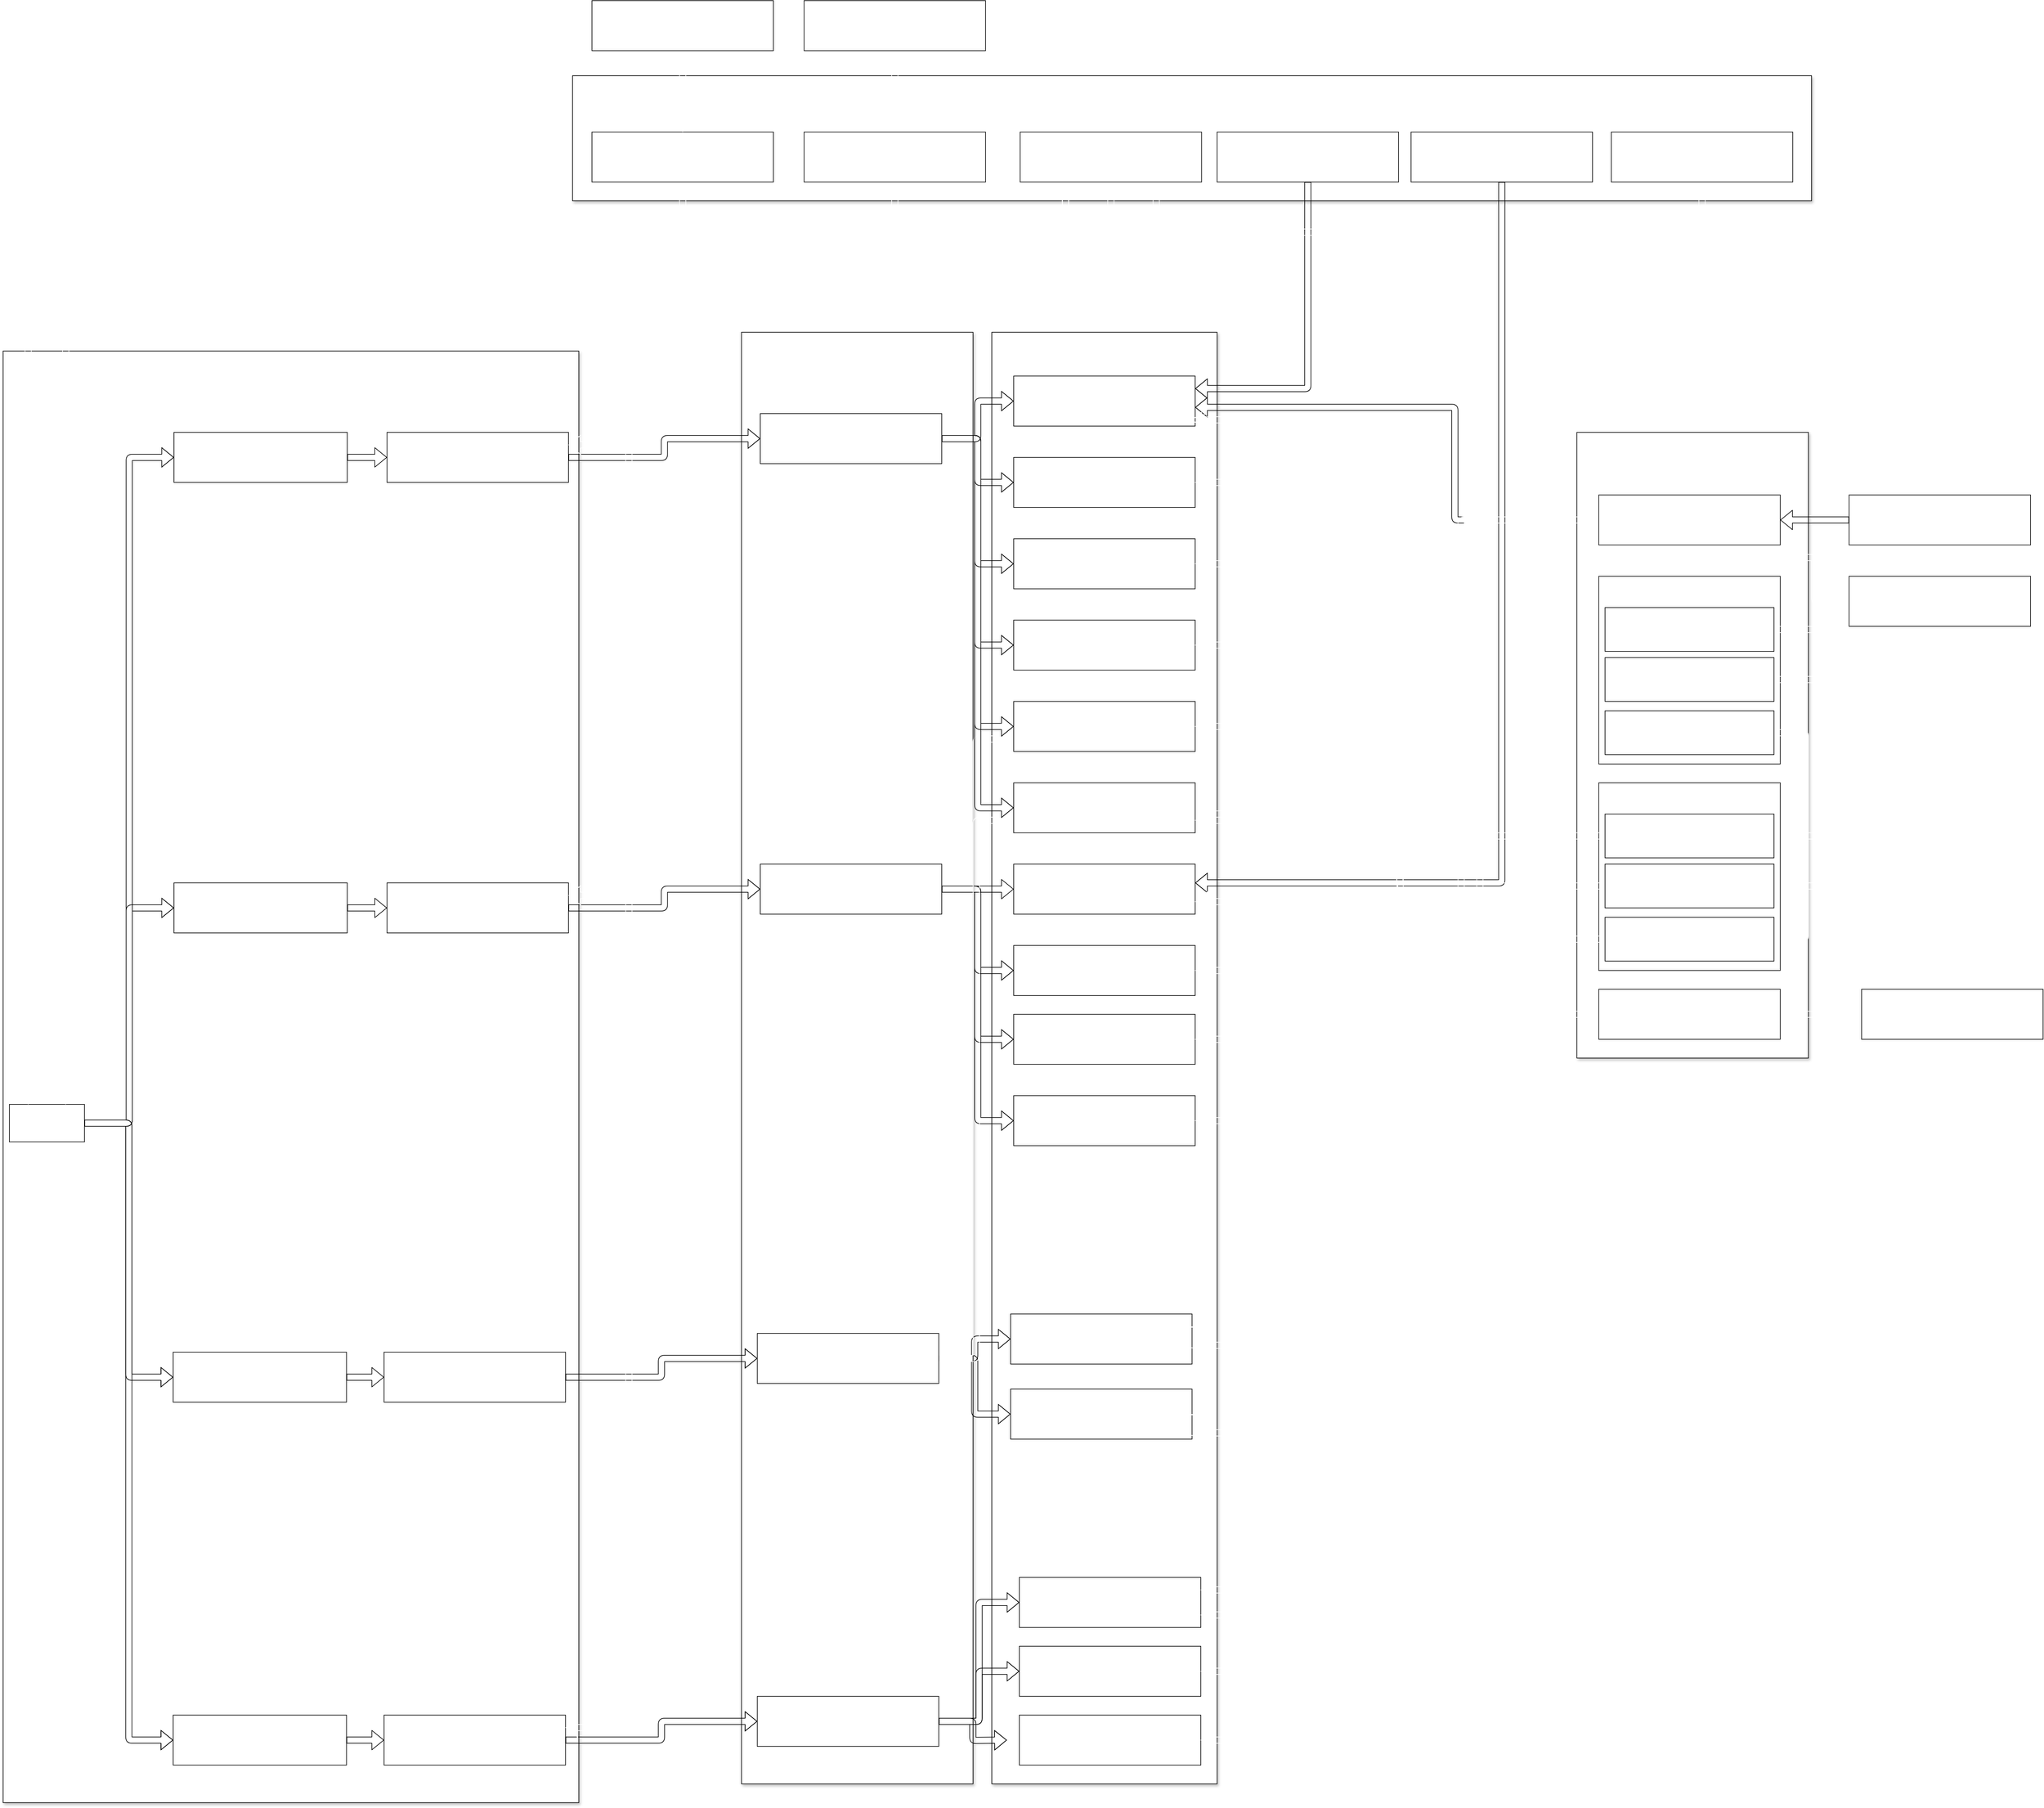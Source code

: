 <mxfile>
    <diagram id="luQVQrRoaMDzRcy9iX8l" name="Diagram">
        <mxGraphModel dx="2949" dy="3704" grid="1" gridSize="10" guides="1" tooltips="1" connect="1" arrows="1" fold="1" page="1" pageScale="1" pageWidth="827" pageHeight="1169" background="none" math="0" shadow="0">
            <root>
                <mxCell id="0"/>
                <mxCell id="1" parent="0"/>
                <mxCell id="105" value="&lt;font style=&quot;font-size: 40px&quot;&gt;&lt;b&gt;Infra&lt;/b&gt;&lt;/font&gt;" style="rounded=0;whiteSpace=wrap;html=1;fontSize=20;fontColor=#FFFFFF;strokeColor=default;shadow=1;verticalAlign=top;align=center;" vertex="1" parent="1">
                    <mxGeometry x="2525" y="-1030" width="370" height="1000" as="geometry"/>
                </mxCell>
                <mxCell id="94" value="&lt;font style=&quot;font-size: 40px&quot;&gt;&lt;b&gt;Utils&lt;/b&gt;&lt;/font&gt;" style="rounded=0;whiteSpace=wrap;html=1;fontSize=20;fontColor=#FFFFFF;strokeColor=default;shadow=1;verticalAlign=top;align=center;" vertex="1" parent="1">
                    <mxGeometry x="920" y="-1600" width="1980" height="200" as="geometry"/>
                </mxCell>
                <mxCell id="62" value="&lt;font style=&quot;font-size: 40px&quot;&gt;&lt;b&gt;Data&lt;/b&gt;&lt;/font&gt;" style="rounded=0;whiteSpace=wrap;html=1;fontSize=20;fontColor=#FFFFFF;strokeColor=default;shadow=1;verticalAlign=top;align=center;" vertex="1" parent="1">
                    <mxGeometry x="1590" y="-1190" width="360" height="2320" as="geometry"/>
                </mxCell>
                <mxCell id="61" value="&lt;font style=&quot;font-size: 40px&quot;&gt;&lt;b&gt;Presentation&lt;/b&gt;&lt;/font&gt;" style="rounded=0;whiteSpace=wrap;html=1;fontSize=20;fontColor=#FFFFFF;strokeColor=default;shadow=1;verticalAlign=top;align=center;" vertex="1" parent="1">
                    <mxGeometry x="1190" y="-1190" width="370" height="2320" as="geometry"/>
                </mxCell>
                <mxCell id="32" value="&lt;font style=&quot;font-size: 40px&quot;&gt;&lt;b&gt;Main&lt;/b&gt;&lt;/font&gt;" style="rounded=0;whiteSpace=wrap;html=1;fontSize=20;fontColor=#FFFFFF;strokeColor=default;shadow=1;verticalAlign=top;align=center;" vertex="1" parent="1">
                    <mxGeometry x="10" y="-1160" width="920" height="2320" as="geometry"/>
                </mxCell>
                <mxCell id="18" style="edgeStyle=orthogonalEdgeStyle;shape=flexArrow;html=1;exitX=1;exitY=0.5;exitDx=0;exitDy=0;entryX=0;entryY=0.5;entryDx=0;entryDy=0;fontSize=20;fontColor=#FFFFFF;" edge="1" parent="1" source="9" target="10">
                    <mxGeometry relative="1" as="geometry"/>
                </mxCell>
                <mxCell id="19" style="edgeStyle=orthogonalEdgeStyle;shape=flexArrow;html=1;exitX=1;exitY=0.5;exitDx=0;exitDy=0;entryX=0;entryY=0.5;entryDx=0;entryDy=0;fontSize=20;fontColor=#FFFFFF;" edge="1" parent="1" source="9" target="11">
                    <mxGeometry relative="1" as="geometry"/>
                </mxCell>
                <mxCell id="20" style="edgeStyle=orthogonalEdgeStyle;shape=flexArrow;html=1;exitX=1;exitY=0.5;exitDx=0;exitDy=0;entryX=0;entryY=0.5;entryDx=0;entryDy=0;fontSize=20;fontColor=#FFFFFF;" edge="1" parent="1" source="9" target="14">
                    <mxGeometry relative="1" as="geometry"/>
                </mxCell>
                <mxCell id="21" style="edgeStyle=orthogonalEdgeStyle;shape=flexArrow;html=1;exitX=1;exitY=0.5;exitDx=0;exitDy=0;entryX=0;entryY=0.5;entryDx=0;entryDy=0;fontSize=20;fontColor=#FFFFFF;" edge="1" parent="1" source="9" target="15">
                    <mxGeometry relative="1" as="geometry"/>
                </mxCell>
                <mxCell id="9" value="&lt;b&gt;server&lt;br&gt;&lt;/b&gt;" style="rounded=0;whiteSpace=wrap;html=1;fontSize=20;fontColor=#FFFFFF;" vertex="1" parent="1">
                    <mxGeometry x="20" y="44" width="120" height="60" as="geometry"/>
                </mxCell>
                <mxCell id="34" style="edgeStyle=orthogonalEdgeStyle;shape=flexArrow;html=1;exitX=1;exitY=0.5;exitDx=0;exitDy=0;entryX=0;entryY=0.5;entryDx=0;entryDy=0;fontSize=40;fontColor=#FFFFFF;" edge="1" parent="1" source="10" target="23">
                    <mxGeometry relative="1" as="geometry"/>
                </mxCell>
                <mxCell id="10" value="&lt;b&gt;makeRepoFactory&lt;/b&gt;" style="rounded=0;whiteSpace=wrap;html=1;fontSize=20;fontColor=#FFFFFF;verticalAlign=middle;" vertex="1" parent="1">
                    <mxGeometry x="283" y="-1030" width="277" height="80" as="geometry"/>
                </mxCell>
                <mxCell id="35" style="edgeStyle=orthogonalEdgeStyle;shape=flexArrow;html=1;exitX=1;exitY=0.5;exitDx=0;exitDy=0;entryX=0;entryY=0.5;entryDx=0;entryDy=0;fontSize=40;fontColor=#FFFFFF;" edge="1" parent="1" source="11" target="22">
                    <mxGeometry relative="1" as="geometry"/>
                </mxCell>
                <mxCell id="11" value="&lt;b&gt;makeNoteFactory&lt;/b&gt;" style="rounded=0;whiteSpace=wrap;html=1;fontSize=20;fontColor=#FFFFFF;verticalAlign=middle;" vertex="1" parent="1">
                    <mxGeometry x="283" y="-310" width="277" height="80" as="geometry"/>
                </mxCell>
                <mxCell id="36" style="edgeStyle=orthogonalEdgeStyle;shape=flexArrow;html=1;exitX=1;exitY=0.5;exitDx=0;exitDy=0;entryX=0;entryY=0.5;entryDx=0;entryDy=0;fontSize=40;fontColor=#FFFFFF;" edge="1" parent="1" source="14" target="25">
                    <mxGeometry relative="1" as="geometry"/>
                </mxCell>
                <mxCell id="14" value="&lt;b&gt;makeAuthFactory&lt;/b&gt;" style="rounded=0;whiteSpace=wrap;html=1;fontSize=20;fontColor=#FFFFFF;verticalAlign=middle;" vertex="1" parent="1">
                    <mxGeometry x="281.75" y="440" width="277" height="80" as="geometry"/>
                </mxCell>
                <mxCell id="37" style="edgeStyle=orthogonalEdgeStyle;shape=flexArrow;html=1;exitX=1;exitY=0.5;exitDx=0;exitDy=0;entryX=0;entryY=0.5;entryDx=0;entryDy=0;fontSize=40;fontColor=#FFFFFF;" edge="1" parent="1" source="15" target="24">
                    <mxGeometry relative="1" as="geometry"/>
                </mxCell>
                <mxCell id="15" value="&lt;b&gt;makeSecurityKeysFactory&lt;/b&gt;" style="rounded=0;whiteSpace=wrap;html=1;fontSize=20;fontColor=#FFFFFF;verticalAlign=middle;" vertex="1" parent="1">
                    <mxGeometry x="281.75" y="1020" width="277" height="80" as="geometry"/>
                </mxCell>
                <mxCell id="57" style="edgeStyle=orthogonalEdgeStyle;shape=flexArrow;html=1;exitX=1;exitY=0.5;exitDx=0;exitDy=0;entryX=0;entryY=0.5;entryDx=0;entryDy=0;fontSize=40;fontColor=#FFFFFF;" edge="1" parent="1" source="22" target="27">
                    <mxGeometry relative="1" as="geometry"/>
                </mxCell>
                <mxCell id="22" value="&lt;b&gt;NoteRoutes&lt;/b&gt;" style="rounded=0;whiteSpace=wrap;html=1;fontSize=20;fontColor=#FFFFFF;" vertex="1" parent="1">
                    <mxGeometry x="623.5" y="-310" width="290" height="80" as="geometry"/>
                </mxCell>
                <mxCell id="41" style="edgeStyle=orthogonalEdgeStyle;shape=flexArrow;html=1;exitX=1;exitY=0.5;exitDx=0;exitDy=0;entryX=0;entryY=0.5;entryDx=0;entryDy=0;fontSize=40;fontColor=#FFFFFF;" edge="1" parent="1" source="23" target="31">
                    <mxGeometry relative="1" as="geometry"/>
                </mxCell>
                <mxCell id="23" value="&lt;b&gt;UserRoutes&lt;/b&gt;" style="rounded=0;whiteSpace=wrap;html=1;fontSize=20;fontColor=#FFFFFF;" vertex="1" parent="1">
                    <mxGeometry x="623.5" y="-1030" width="290" height="80" as="geometry"/>
                </mxCell>
                <mxCell id="44" style="edgeStyle=orthogonalEdgeStyle;shape=flexArrow;html=1;exitX=1;exitY=0.5;exitDx=0;exitDy=0;entryX=0;entryY=0.5;entryDx=0;entryDy=0;fontSize=40;fontColor=#FFFFFF;" edge="1" parent="1" source="24" target="29">
                    <mxGeometry relative="1" as="geometry"/>
                </mxCell>
                <mxCell id="24" value="&lt;b&gt;SecurityKeysRoutes&lt;/b&gt;" style="rounded=0;whiteSpace=wrap;html=1;fontSize=20;fontColor=#FFFFFF;" vertex="1" parent="1">
                    <mxGeometry x="618.75" y="1020" width="290" height="80" as="geometry"/>
                </mxCell>
                <mxCell id="43" style="edgeStyle=orthogonalEdgeStyle;shape=flexArrow;html=1;exitX=1;exitY=0.5;exitDx=0;exitDy=0;entryX=0;entryY=0.5;entryDx=0;entryDy=0;fontSize=40;fontColor=#FFFFFF;" edge="1" parent="1" source="25" target="30">
                    <mxGeometry relative="1" as="geometry"/>
                </mxCell>
                <mxCell id="25" value="&lt;b&gt;AuthRoutes&lt;/b&gt;" style="rounded=0;whiteSpace=wrap;html=1;fontSize=20;fontColor=#FFFFFF;" vertex="1" parent="1">
                    <mxGeometry x="618.75" y="440" width="290" height="80" as="geometry"/>
                </mxCell>
                <mxCell id="84" style="edgeStyle=orthogonalEdgeStyle;shape=flexArrow;html=1;exitX=1;exitY=0.5;exitDx=0;exitDy=0;entryX=0;entryY=0.5;entryDx=0;entryDy=0;fontSize=40;fontColor=#FFFFFF;" edge="1" parent="1" source="27" target="69">
                    <mxGeometry relative="1" as="geometry">
                        <mxPoint x="1605" y="-290" as="targetPoint"/>
                    </mxGeometry>
                </mxCell>
                <mxCell id="85" style="edgeStyle=orthogonalEdgeStyle;shape=flexArrow;html=1;exitX=1;exitY=0.5;exitDx=0;exitDy=0;entryX=0;entryY=0.5;entryDx=0;entryDy=0;fontSize=40;fontColor=#FFFFFF;" edge="1" parent="1" source="27" target="70">
                    <mxGeometry relative="1" as="geometry">
                        <mxPoint x="1605" y="-170" as="targetPoint"/>
                    </mxGeometry>
                </mxCell>
                <mxCell id="86" style="edgeStyle=orthogonalEdgeStyle;shape=flexArrow;html=1;exitX=1;exitY=0.5;exitDx=0;exitDy=0;entryX=0;entryY=0.5;entryDx=0;entryDy=0;fontSize=40;fontColor=#FFFFFF;" edge="1" parent="1" source="27" target="71">
                    <mxGeometry relative="1" as="geometry">
                        <mxPoint x="1605" y="-50" as="targetPoint"/>
                    </mxGeometry>
                </mxCell>
                <mxCell id="87" style="edgeStyle=orthogonalEdgeStyle;shape=flexArrow;html=1;exitX=1;exitY=0.5;exitDx=0;exitDy=0;entryX=0;entryY=0.5;entryDx=0;entryDy=0;fontSize=40;fontColor=#FFFFFF;entryPerimeter=0;" edge="1" parent="1" source="27" target="72">
                    <mxGeometry relative="1" as="geometry">
                        <mxPoint x="1605" y="70" as="targetPoint"/>
                    </mxGeometry>
                </mxCell>
                <mxCell id="27" value="&lt;b&gt;NoteController&lt;br&gt;&lt;/b&gt;" style="rounded=0;whiteSpace=wrap;html=1;fontSize=20;fontColor=#FFFFFF;strokeColor=default;" vertex="1" parent="1">
                    <mxGeometry x="1220" y="-340" width="290" height="80" as="geometry"/>
                </mxCell>
                <mxCell id="79" style="edgeStyle=orthogonalEdgeStyle;shape=flexArrow;html=1;exitX=1;exitY=0.5;exitDx=0;exitDy=0;entryX=0;entryY=0.5;entryDx=0;entryDy=0;fontSize=40;fontColor=#FFFFFF;" edge="1" parent="1" source="29">
                    <mxGeometry relative="1" as="geometry">
                        <mxPoint x="1614" y="1060" as="targetPoint"/>
                    </mxGeometry>
                </mxCell>
                <mxCell id="80" style="edgeStyle=orthogonalEdgeStyle;shape=flexArrow;html=1;exitX=1;exitY=0.5;exitDx=0;exitDy=0;entryX=0;entryY=0.5;entryDx=0;entryDy=0;fontSize=40;fontColor=#FFFFFF;" edge="1" parent="1" source="29" target="77">
                    <mxGeometry relative="1" as="geometry">
                        <mxPoint x="1614" y="950" as="targetPoint"/>
                    </mxGeometry>
                </mxCell>
                <mxCell id="81" style="edgeStyle=orthogonalEdgeStyle;shape=flexArrow;html=1;exitX=1;exitY=0.5;exitDx=0;exitDy=0;entryX=0;entryY=0.5;entryDx=0;entryDy=0;fontSize=40;fontColor=#FFFFFF;" edge="1" parent="1" source="29" target="76">
                    <mxGeometry relative="1" as="geometry">
                        <mxPoint x="1614" y="840" as="targetPoint"/>
                    </mxGeometry>
                </mxCell>
                <mxCell id="29" value="&lt;b&gt;SecurityKeysController&lt;br&gt;&lt;/b&gt;" style="rounded=0;whiteSpace=wrap;html=1;fontSize=20;fontColor=#FFFFFF;" vertex="1" parent="1">
                    <mxGeometry x="1215.25" y="990" width="290" height="80" as="geometry"/>
                </mxCell>
                <mxCell id="82" style="edgeStyle=orthogonalEdgeStyle;shape=flexArrow;html=1;exitX=1;exitY=0.5;exitDx=0;exitDy=0;entryX=0;entryY=0.5;entryDx=0;entryDy=0;fontSize=40;fontColor=#FFFFFF;" edge="1" parent="1" source="30" target="75">
                    <mxGeometry relative="1" as="geometry"/>
                </mxCell>
                <mxCell id="83" style="edgeStyle=orthogonalEdgeStyle;shape=flexArrow;html=1;exitX=1;exitY=0.5;exitDx=0;exitDy=0;entryX=0;entryY=0.5;entryDx=0;entryDy=0;fontSize=40;fontColor=#FFFFFF;" edge="1" parent="1" source="30" target="74">
                    <mxGeometry relative="1" as="geometry"/>
                </mxCell>
                <mxCell id="115" style="edgeStyle=orthogonalEdgeStyle;shape=flexArrow;html=1;exitX=1;exitY=0.5;exitDx=0;exitDy=0;entryX=0;entryY=0.75;entryDx=0;entryDy=0;fontSize=40;fontColor=#FFFFFF;strokeColor=#FFFFFF;" edge="1" parent="1" source="30" target="66">
                    <mxGeometry relative="1" as="geometry"/>
                </mxCell>
                <mxCell id="116" style="edgeStyle=orthogonalEdgeStyle;shape=flexArrow;html=1;exitX=1;exitY=0.5;exitDx=0;exitDy=0;entryX=0;entryY=0.75;entryDx=0;entryDy=0;fontSize=40;fontColor=#FFFFFF;strokeColor=#FFFFFF;" edge="1" parent="1" source="30" target="67">
                    <mxGeometry relative="1" as="geometry"/>
                </mxCell>
                <mxCell id="30" value="&lt;b&gt;AuthController&lt;br&gt;&lt;/b&gt;" style="rounded=0;whiteSpace=wrap;html=1;fontSize=20;fontColor=#FFFFFF;" vertex="1" parent="1">
                    <mxGeometry x="1215.25" y="410" width="290" height="80" as="geometry"/>
                </mxCell>
                <mxCell id="88" style="edgeStyle=orthogonalEdgeStyle;shape=flexArrow;html=1;exitX=1;exitY=0.5;exitDx=0;exitDy=0;entryX=0;entryY=0.5;entryDx=0;entryDy=0;fontSize=40;fontColor=#FFFFFF;" edge="1" parent="1" source="31" target="66">
                    <mxGeometry relative="1" as="geometry">
                        <mxPoint x="1605" y="-400" as="targetPoint"/>
                    </mxGeometry>
                </mxCell>
                <mxCell id="89" style="edgeStyle=orthogonalEdgeStyle;shape=flexArrow;html=1;exitX=1;exitY=0.5;exitDx=0;exitDy=0;entryX=0;entryY=0.5;entryDx=0;entryDy=0;fontSize=40;fontColor=#FFFFFF;" edge="1" parent="1" source="31" target="68">
                    <mxGeometry relative="1" as="geometry">
                        <mxPoint x="1605" y="-520" as="targetPoint"/>
                    </mxGeometry>
                </mxCell>
                <mxCell id="90" style="edgeStyle=orthogonalEdgeStyle;shape=flexArrow;html=1;exitX=1;exitY=0.5;exitDx=0;exitDy=0;entryX=0;entryY=0.5;entryDx=0;entryDy=0;fontSize=40;fontColor=#FFFFFF;" edge="1" parent="1" source="31" target="67">
                    <mxGeometry relative="1" as="geometry">
                        <mxPoint x="1605" y="-654.0" as="targetPoint"/>
                    </mxGeometry>
                </mxCell>
                <mxCell id="91" style="edgeStyle=orthogonalEdgeStyle;shape=flexArrow;html=1;exitX=1;exitY=0.5;exitDx=0;exitDy=0;entryX=0;entryY=0.5;entryDx=0;entryDy=0;fontSize=40;fontColor=#FFFFFF;" edge="1" parent="1" source="31" target="65">
                    <mxGeometry relative="1" as="geometry">
                        <mxPoint x="1605" y="-800" as="targetPoint"/>
                    </mxGeometry>
                </mxCell>
                <mxCell id="92" style="edgeStyle=orthogonalEdgeStyle;shape=flexArrow;html=1;exitX=1;exitY=0.5;exitDx=0;exitDy=0;entryX=0;entryY=0.5;entryDx=0;entryDy=0;fontSize=40;fontColor=#FFFFFF;" edge="1" parent="1" source="31" target="64">
                    <mxGeometry relative="1" as="geometry">
                        <mxPoint x="1605" y="-940" as="targetPoint"/>
                    </mxGeometry>
                </mxCell>
                <mxCell id="93" style="edgeStyle=orthogonalEdgeStyle;shape=flexArrow;html=1;exitX=1;exitY=0.5;exitDx=0;exitDy=0;entryX=0;entryY=0.5;entryDx=0;entryDy=0;fontSize=40;fontColor=#FFFFFF;" edge="1" parent="1" source="31" target="59">
                    <mxGeometry relative="1" as="geometry">
                        <mxPoint x="1605" y="-1080" as="targetPoint"/>
                    </mxGeometry>
                </mxCell>
                <mxCell id="31" value="&lt;b&gt;UserController&lt;br&gt;&lt;/b&gt;" style="rounded=0;whiteSpace=wrap;html=1;fontSize=20;fontColor=#FFFFFF;" vertex="1" parent="1">
                    <mxGeometry x="1220" y="-1060" width="290" height="80" as="geometry"/>
                </mxCell>
                <mxCell id="59" value="&lt;b&gt;CreateUserUseCase&lt;br&gt;&lt;/b&gt;" style="rounded=0;whiteSpace=wrap;html=1;fontSize=20;fontColor=#FFFFFF;" vertex="1" parent="1">
                    <mxGeometry x="1625" y="-1120" width="290" height="80" as="geometry"/>
                </mxCell>
                <mxCell id="64" value="&lt;b&gt;DeleteUserUseCase&lt;br&gt;&lt;/b&gt;" style="rounded=0;whiteSpace=wrap;html=1;fontSize=20;fontColor=#FFFFFF;" vertex="1" parent="1">
                    <mxGeometry x="1625" y="-990" width="290" height="80" as="geometry"/>
                </mxCell>
                <mxCell id="65" value="&lt;b&gt;GetAllUsersUseCase&lt;br&gt;&lt;/b&gt;" style="rounded=0;whiteSpace=wrap;html=1;fontSize=20;fontColor=#FFFFFF;" vertex="1" parent="1">
                    <mxGeometry x="1625" y="-860" width="290" height="80" as="geometry"/>
                </mxCell>
                <mxCell id="155" style="edgeStyle=orthogonalEdgeStyle;shape=flexArrow;html=1;exitX=1;exitY=0.25;exitDx=0;exitDy=0;entryX=0.5;entryY=1;entryDx=0;entryDy=0;fontSize=40;fontColor=#FFFFFF;strokeColor=#FFFFFF;" edge="1" parent="1" source="66" target="152">
                    <mxGeometry relative="1" as="geometry">
                        <Array as="points">
                            <mxPoint x="2180" y="-420"/>
                            <mxPoint x="2180" y="-1300"/>
                            <mxPoint x="1780" y="-1300"/>
                        </Array>
                    </mxGeometry>
                </mxCell>
                <mxCell id="66" value="&lt;b&gt;GetUserByIdUseCase&lt;br&gt;&lt;/b&gt;" style="rounded=0;whiteSpace=wrap;html=1;fontSize=20;fontColor=#FFFFFF;" vertex="1" parent="1">
                    <mxGeometry x="1625" y="-470" width="290" height="80" as="geometry"/>
                </mxCell>
                <mxCell id="67" value="&lt;b&gt;GetUserByEmailUseCase&lt;br&gt;&lt;/b&gt;" style="rounded=0;whiteSpace=wrap;html=1;fontSize=20;fontColor=#FFFFFF;" vertex="1" parent="1">
                    <mxGeometry x="1625" y="-600" width="290" height="80" as="geometry"/>
                </mxCell>
                <mxCell id="68" value="&lt;b&gt;UpdateUserUseCase&lt;br&gt;&lt;/b&gt;" style="rounded=0;whiteSpace=wrap;html=1;fontSize=20;fontColor=#FFFFFF;" vertex="1" parent="1">
                    <mxGeometry x="1625" y="-730" width="290" height="80" as="geometry"/>
                </mxCell>
                <mxCell id="69" value="&lt;b&gt;CreateNoteUseCase&lt;br&gt;&lt;/b&gt;" style="rounded=0;whiteSpace=wrap;html=1;fontSize=20;fontColor=#FFFFFF;" vertex="1" parent="1">
                    <mxGeometry x="1625" y="-340" width="290" height="80" as="geometry"/>
                </mxCell>
                <mxCell id="70" value="&lt;b&gt;DeleteNoteUseCase&lt;br&gt;&lt;/b&gt;" style="rounded=0;whiteSpace=wrap;html=1;fontSize=20;fontColor=#FFFFFF;" vertex="1" parent="1">
                    <mxGeometry x="1625" y="-210" width="290" height="80" as="geometry"/>
                </mxCell>
                <mxCell id="71" value="&lt;b&gt;GetAllNotesUseCase&lt;br&gt;&lt;/b&gt;" style="rounded=0;whiteSpace=wrap;html=1;fontSize=20;fontColor=#FFFFFF;" vertex="1" parent="1">
                    <mxGeometry x="1625" y="-100" width="290" height="80" as="geometry"/>
                </mxCell>
                <mxCell id="72" value="&lt;b&gt;UpdateNoteUseCase&lt;br&gt;&lt;/b&gt;" style="rounded=0;whiteSpace=wrap;html=1;fontSize=20;fontColor=#FFFFFF;" vertex="1" parent="1">
                    <mxGeometry x="1625" y="30" width="290" height="80" as="geometry"/>
                </mxCell>
                <mxCell id="74" value="&lt;b&gt;VerifyPasswordUseCase&lt;br&gt;&lt;/b&gt;" style="rounded=0;whiteSpace=wrap;html=1;fontSize=20;fontColor=#FFFFFF;" vertex="1" parent="1">
                    <mxGeometry x="1620" y="379" width="290" height="80" as="geometry"/>
                </mxCell>
                <mxCell id="75" value="&lt;b&gt;GenerateTokenUseCase&lt;br&gt;&lt;/b&gt;" style="rounded=0;whiteSpace=wrap;html=1;fontSize=20;fontColor=#FFFFFF;" vertex="1" parent="1">
                    <mxGeometry x="1620" y="499" width="290" height="80" as="geometry"/>
                </mxCell>
                <mxCell id="76" value="&lt;b&gt;CreateSecurityKeyUseCase&lt;br&gt;&lt;/b&gt;" style="rounded=0;whiteSpace=wrap;html=1;fontSize=20;fontColor=#FFFFFF;" vertex="1" parent="1">
                    <mxGeometry x="1634" y="800" width="290" height="80" as="geometry"/>
                </mxCell>
                <mxCell id="77" value="&lt;b&gt;GetAllSecurityKeysUseCase&lt;br&gt;&lt;/b&gt;" style="rounded=0;whiteSpace=wrap;html=1;fontSize=20;fontColor=#FFFFFF;" vertex="1" parent="1">
                    <mxGeometry x="1634" y="910" width="290" height="80" as="geometry"/>
                </mxCell>
                <mxCell id="78" value="&lt;b&gt;EditPasswordUseCase&lt;br&gt;&lt;/b&gt;" style="rounded=0;whiteSpace=wrap;html=1;fontSize=20;fontColor=#FFFFFF;" vertex="1" parent="1">
                    <mxGeometry x="1634" y="1020" width="290" height="80" as="geometry"/>
                </mxCell>
                <mxCell id="97" style="edgeStyle=orthogonalEdgeStyle;shape=flexArrow;html=1;exitX=0.5;exitY=1;exitDx=0;exitDy=0;fontSize=40;fontColor=#FFFFFF;entryX=1;entryY=0.25;entryDx=0;entryDy=0;" edge="1" parent="1" source="96" target="59">
                    <mxGeometry relative="1" as="geometry"/>
                </mxCell>
                <mxCell id="96" value="&lt;b&gt;UserValidator&lt;br&gt;&lt;/b&gt;" style="rounded=0;whiteSpace=wrap;html=1;fontSize=20;fontColor=#FFFFFF;" vertex="1" parent="1">
                    <mxGeometry x="1950" y="-1510" width="290" height="80" as="geometry"/>
                </mxCell>
                <mxCell id="99" style="edgeStyle=orthogonalEdgeStyle;shape=flexArrow;html=1;exitX=0.5;exitY=1;exitDx=0;exitDy=0;entryX=1;entryY=0.375;entryDx=0;entryDy=0;fontSize=40;fontColor=#FFFFFF;entryPerimeter=0;" edge="1" parent="1" source="98" target="69">
                    <mxGeometry relative="1" as="geometry"/>
                </mxCell>
                <mxCell id="98" value="&lt;b&gt;NoteValidator&lt;br&gt;&lt;/b&gt;" style="rounded=0;whiteSpace=wrap;html=1;fontSize=20;fontColor=#FFFFFF;" vertex="1" parent="1">
                    <mxGeometry x="2260" y="-1510" width="290" height="80" as="geometry"/>
                </mxCell>
                <mxCell id="123" style="edgeStyle=orthogonalEdgeStyle;shape=flexArrow;html=1;exitX=0;exitY=0.5;exitDx=0;exitDy=0;entryX=0.5;entryY=0;entryDx=0;entryDy=0;fontSize=40;fontColor=#FFFFFF;strokeColor=#FFFFFF;" edge="1" parent="1" source="101" target="106">
                    <mxGeometry relative="1" as="geometry">
                        <Array as="points">
                            <mxPoint x="2905" y="-760"/>
                            <mxPoint x="2905" y="-830"/>
                            <mxPoint x="2705" y="-830"/>
                        </Array>
                    </mxGeometry>
                </mxCell>
                <mxCell id="101" value="&lt;b&gt;Mongoose&lt;br&gt;&lt;/b&gt;" style="rounded=0;whiteSpace=wrap;html=1;fontSize=20;fontColor=#FFFFFF;" vertex="1" parent="1">
                    <mxGeometry x="2960" y="-800" width="290" height="80" as="geometry"/>
                </mxCell>
                <mxCell id="166" style="edgeStyle=orthogonalEdgeStyle;shape=flexArrow;html=1;exitX=0.5;exitY=1;exitDx=0;exitDy=0;entryX=0.5;entryY=0;entryDx=0;entryDy=0;fontSize=40;fontColor=#FFFFFF;strokeColor=#FFFFFF;" edge="1" parent="1" source="102" target="107">
                    <mxGeometry relative="1" as="geometry"/>
                </mxCell>
                <mxCell id="102" value="&lt;b&gt;Mongo&lt;br&gt;&lt;/b&gt;" style="rounded=0;whiteSpace=wrap;html=1;fontSize=20;fontColor=#FFFFFF;" vertex="1" parent="1">
                    <mxGeometry x="1290" y="-1720" width="290" height="80" as="geometry"/>
                </mxCell>
                <mxCell id="110" style="edgeStyle=orthogonalEdgeStyle;shape=flexArrow;html=1;exitX=0;exitY=0.5;exitDx=0;exitDy=0;entryX=1;entryY=0.5;entryDx=0;entryDy=0;fontSize=40;fontColor=#FFFFFF;" edge="1" parent="1" source="103" target="108">
                    <mxGeometry relative="1" as="geometry"/>
                </mxCell>
                <mxCell id="103" value="&lt;b&gt;BCrypt&lt;br&gt;&lt;/b&gt;" style="rounded=0;whiteSpace=wrap;html=1;fontSize=20;fontColor=#FFFFFF;" vertex="1" parent="1">
                    <mxGeometry x="2960" y="-930" width="290" height="80" as="geometry"/>
                </mxCell>
                <mxCell id="121" style="edgeStyle=orthogonalEdgeStyle;shape=flexArrow;html=1;exitX=0;exitY=0.5;exitDx=0;exitDy=0;entryX=1;entryY=0.5;entryDx=0;entryDy=0;fontSize=40;fontColor=#FFFFFF;strokeColor=#FFFFFF;" edge="1" parent="1" source="104" target="109">
                    <mxGeometry relative="1" as="geometry">
                        <Array as="points">
                            <mxPoint x="2950" y="-100"/>
                            <mxPoint x="2950" y="-100"/>
                        </Array>
                    </mxGeometry>
                </mxCell>
                <mxCell id="104" value="&lt;b&gt;JsonWebToken&lt;br&gt;&lt;/b&gt;" style="rounded=0;whiteSpace=wrap;html=1;fontSize=20;fontColor=#FFFFFF;" vertex="1" parent="1">
                    <mxGeometry x="2980" y="-140" width="290" height="80" as="geometry"/>
                </mxCell>
                <mxCell id="106" value="&lt;b&gt;schemas&lt;br&gt;&lt;/b&gt;" style="rounded=0;whiteSpace=wrap;html=1;fontSize=20;fontColor=#FFFFFF;verticalAlign=top;" vertex="1" parent="1">
                    <mxGeometry x="2560" y="-800" width="290" height="300" as="geometry"/>
                </mxCell>
                <mxCell id="167" style="edgeStyle=orthogonalEdgeStyle;shape=flexArrow;html=1;exitX=0.5;exitY=1;exitDx=0;exitDy=0;entryX=0.75;entryY=0;entryDx=0;entryDy=0;fontSize=40;fontColor=#FFFFFF;strokeColor=#FFFFFF;" edge="1" parent="1" source="107" target="9">
                    <mxGeometry relative="1" as="geometry">
                        <Array as="points">
                            <mxPoint x="1435" y="-1300"/>
                            <mxPoint x="110" y="-1300"/>
                        </Array>
                    </mxGeometry>
                </mxCell>
                <mxCell id="107" value="&lt;b&gt;MongoConnector&lt;br&gt;&lt;/b&gt;" style="rounded=0;whiteSpace=wrap;html=1;fontSize=20;fontColor=#FFFFFF;" vertex="1" parent="1">
                    <mxGeometry x="1290" y="-1510" width="290" height="80" as="geometry"/>
                </mxCell>
                <mxCell id="113" style="edgeStyle=orthogonalEdgeStyle;shape=flexArrow;html=1;exitX=0;exitY=0.5;exitDx=0;exitDy=0;fontSize=40;fontColor=#FFFFFF;" edge="1" parent="1" source="108">
                    <mxGeometry relative="1" as="geometry">
                        <mxPoint x="1915" y="-1070" as="targetPoint"/>
                        <Array as="points">
                            <mxPoint x="2330" y="-890"/>
                            <mxPoint x="2330" y="-1070"/>
                        </Array>
                    </mxGeometry>
                </mxCell>
                <mxCell id="148" style="edgeStyle=orthogonalEdgeStyle;shape=flexArrow;html=1;exitX=0;exitY=0.5;exitDx=0;exitDy=0;entryX=1;entryY=0.25;entryDx=0;entryDy=0;fontSize=40;fontColor=#FFFFFF;strokeColor=#FFFFFF;" edge="1" parent="1" source="108" target="74">
                    <mxGeometry relative="1" as="geometry">
                        <Array as="points">
                            <mxPoint x="2340" y="-890"/>
                            <mxPoint x="2340" y="429"/>
                        </Array>
                    </mxGeometry>
                </mxCell>
                <mxCell id="108" value="&lt;b&gt;BCryptAdapter&lt;br&gt;&lt;/b&gt;" style="rounded=0;whiteSpace=wrap;html=1;fontSize=20;fontColor=#FFFFFF;" vertex="1" parent="1">
                    <mxGeometry x="2560" y="-930" width="290" height="80" as="geometry"/>
                </mxCell>
                <mxCell id="149" style="edgeStyle=orthogonalEdgeStyle;shape=flexArrow;html=1;exitX=0;exitY=0.5;exitDx=0;exitDy=0;entryX=1;entryY=0.5;entryDx=0;entryDy=0;fontSize=40;fontColor=#FFFFFF;strokeColor=#FFFFFF;" edge="1" parent="1" source="109" target="75">
                    <mxGeometry relative="1" as="geometry">
                        <Array as="points">
                            <mxPoint x="2500" y="-100"/>
                            <mxPoint x="2500" y="569"/>
                        </Array>
                    </mxGeometry>
                </mxCell>
                <mxCell id="153" style="edgeStyle=orthogonalEdgeStyle;shape=flexArrow;html=1;exitX=0;exitY=0.5;exitDx=0;exitDy=0;entryX=0.75;entryY=1;entryDx=0;entryDy=0;fontSize=40;fontColor=#FFFFFF;strokeColor=#FFFFFF;" edge="1" parent="1" source="109" target="152">
                    <mxGeometry relative="1" as="geometry">
                        <Array as="points">
                            <mxPoint x="2370" y="-100"/>
                            <mxPoint x="2370" y="-1350"/>
                            <mxPoint x="1853" y="-1350"/>
                        </Array>
                    </mxGeometry>
                </mxCell>
                <mxCell id="109" value="&lt;b&gt;JwtAdapter&lt;br&gt;&lt;/b&gt;" style="rounded=0;whiteSpace=wrap;html=1;fontSize=20;fontColor=#FFFFFF;" vertex="1" parent="1">
                    <mxGeometry x="2560" y="-140" width="290" height="80" as="geometry"/>
                </mxCell>
                <mxCell id="160" style="edgeStyle=orthogonalEdgeStyle;shape=flexArrow;html=1;exitX=0.5;exitY=1;exitDx=0;exitDy=0;entryX=1;entryY=0.75;entryDx=0;entryDy=0;fontSize=40;fontColor=#FFFFFF;strokeColor=#FFFFFF;" edge="1" parent="1" source="119" target="76">
                    <mxGeometry relative="1" as="geometry">
                        <Array as="points">
                            <mxPoint x="2725" y="-1340"/>
                            <mxPoint x="2450" y="-1340"/>
                            <mxPoint x="2450" y="860"/>
                        </Array>
                    </mxGeometry>
                </mxCell>
                <mxCell id="119" value="&lt;b&gt;SecuritKeyValidator&lt;br&gt;&lt;/b&gt;" style="rounded=0;whiteSpace=wrap;html=1;fontSize=20;fontColor=#FFFFFF;" vertex="1" parent="1">
                    <mxGeometry x="2580" y="-1510" width="290" height="80" as="geometry"/>
                </mxCell>
                <mxCell id="134" style="edgeStyle=orthogonalEdgeStyle;shape=flexArrow;html=1;exitX=1;exitY=0.5;exitDx=0;exitDy=0;entryX=1;entryY=0.5;entryDx=0;entryDy=0;fontSize=40;fontColor=#FFFFFF;strokeColor=#FFFFFF;" edge="1" parent="1" source="124" target="128">
                    <mxGeometry relative="1" as="geometry">
                        <Array as="points">
                            <mxPoint x="2950" y="-715"/>
                            <mxPoint x="2950" y="-385"/>
                        </Array>
                    </mxGeometry>
                </mxCell>
                <mxCell id="124" value="&lt;b&gt;noteSchema&lt;br&gt;&lt;/b&gt;" style="rounded=0;whiteSpace=wrap;html=1;fontSize=20;fontColor=#FFFFFF;" vertex="1" parent="1">
                    <mxGeometry x="2570" y="-750" width="270" height="70" as="geometry"/>
                </mxCell>
                <mxCell id="135" style="edgeStyle=orthogonalEdgeStyle;shape=flexArrow;html=1;exitX=1;exitY=0.5;exitDx=0;exitDy=0;entryX=1;entryY=0.5;entryDx=0;entryDy=0;fontSize=40;fontColor=#FFFFFF;strokeColor=#FFFFFF;" edge="1" parent="1" source="125" target="129">
                    <mxGeometry relative="1" as="geometry">
                        <Array as="points">
                            <mxPoint x="2920" y="-635"/>
                            <mxPoint x="2920" y="-305"/>
                        </Array>
                    </mxGeometry>
                </mxCell>
                <mxCell id="125" value="&lt;b&gt;userSchema&lt;br&gt;&lt;/b&gt;" style="rounded=0;whiteSpace=wrap;html=1;fontSize=20;fontColor=#FFFFFF;" vertex="1" parent="1">
                    <mxGeometry x="2570" y="-670" width="270" height="70" as="geometry"/>
                </mxCell>
                <mxCell id="136" style="edgeStyle=orthogonalEdgeStyle;shape=flexArrow;html=1;exitX=1;exitY=0.5;exitDx=0;exitDy=0;entryX=1;entryY=0.5;entryDx=0;entryDy=0;fontSize=40;fontColor=#FFFFFF;strokeColor=#FFFFFF;" edge="1" parent="1" source="126" target="130">
                    <mxGeometry relative="1" as="geometry">
                        <Array as="points">
                            <mxPoint x="2890" y="-550"/>
                            <mxPoint x="2890" y="-220"/>
                        </Array>
                    </mxGeometry>
                </mxCell>
                <mxCell id="126" value="&lt;b&gt;securityKeySchema&lt;br&gt;&lt;/b&gt;" style="rounded=0;whiteSpace=wrap;html=1;fontSize=20;fontColor=#FFFFFF;" vertex="1" parent="1">
                    <mxGeometry x="2570" y="-585" width="270" height="70" as="geometry"/>
                </mxCell>
                <mxCell id="127" value="&lt;b&gt;repositories&lt;br&gt;&lt;/b&gt;" style="rounded=0;whiteSpace=wrap;html=1;fontSize=20;fontColor=#FFFFFF;verticalAlign=top;" vertex="1" parent="1">
                    <mxGeometry x="2560" y="-470" width="290" height="300" as="geometry"/>
                </mxCell>
                <mxCell id="143" style="edgeStyle=orthogonalEdgeStyle;shape=flexArrow;html=1;exitX=0;exitY=0.5;exitDx=0;exitDy=0;entryX=1;entryY=0.75;entryDx=0;entryDy=0;fontSize=40;fontColor=#FFFFFF;strokeColor=#FFFFFF;" edge="1" parent="1" source="128" target="69">
                    <mxGeometry relative="1" as="geometry"/>
                </mxCell>
                <mxCell id="144" style="edgeStyle=orthogonalEdgeStyle;shape=flexArrow;html=1;exitX=0;exitY=0.5;exitDx=0;exitDy=0;entryX=1;entryY=0.5;entryDx=0;entryDy=0;fontSize=40;fontColor=#FFFFFF;strokeColor=#FFFFFF;" edge="1" parent="1" source="128" target="70">
                    <mxGeometry relative="1" as="geometry"/>
                </mxCell>
                <mxCell id="145" style="edgeStyle=orthogonalEdgeStyle;shape=flexArrow;html=1;exitX=0;exitY=0.5;exitDx=0;exitDy=0;entryX=1;entryY=0.5;entryDx=0;entryDy=0;fontSize=40;fontColor=#FFFFFF;strokeColor=#FFFFFF;" edge="1" parent="1" source="128" target="71">
                    <mxGeometry relative="1" as="geometry"/>
                </mxCell>
                <mxCell id="146" style="edgeStyle=orthogonalEdgeStyle;shape=flexArrow;html=1;exitX=0;exitY=0.5;exitDx=0;exitDy=0;entryX=1;entryY=0.5;entryDx=0;entryDy=0;fontSize=40;fontColor=#FFFFFF;strokeColor=#FFFFFF;" edge="1" parent="1" source="128" target="72">
                    <mxGeometry relative="1" as="geometry"/>
                </mxCell>
                <mxCell id="128" value="&lt;b&gt;NoteRepository&lt;br&gt;&lt;/b&gt;" style="rounded=0;whiteSpace=wrap;html=1;fontSize=20;fontColor=#FFFFFF;" vertex="1" parent="1">
                    <mxGeometry x="2570" y="-420" width="270" height="70" as="geometry"/>
                </mxCell>
                <mxCell id="137" style="edgeStyle=orthogonalEdgeStyle;shape=flexArrow;html=1;exitX=0;exitY=0.5;exitDx=0;exitDy=0;fontSize=40;fontColor=#FFFFFF;strokeColor=#FFFFFF;" edge="1" parent="1" source="129">
                    <mxGeometry relative="1" as="geometry">
                        <mxPoint x="1910" y="-1050" as="targetPoint"/>
                        <Array as="points">
                            <mxPoint x="2242" y="-305"/>
                            <mxPoint x="2242" y="-1050"/>
                        </Array>
                    </mxGeometry>
                </mxCell>
                <mxCell id="138" style="edgeStyle=orthogonalEdgeStyle;shape=flexArrow;html=1;exitX=0;exitY=0.5;exitDx=0;exitDy=0;entryX=1;entryY=0.5;entryDx=0;entryDy=0;fontSize=40;fontColor=#FFFFFF;strokeColor=#FFFFFF;" edge="1" parent="1" source="129" target="64">
                    <mxGeometry relative="1" as="geometry"/>
                </mxCell>
                <mxCell id="139" style="edgeStyle=orthogonalEdgeStyle;shape=flexArrow;html=1;exitX=0;exitY=0.5;exitDx=0;exitDy=0;entryX=1;entryY=0.5;entryDx=0;entryDy=0;fontSize=40;fontColor=#FFFFFF;strokeColor=#FFFFFF;" edge="1" parent="1" source="129" target="65">
                    <mxGeometry relative="1" as="geometry"/>
                </mxCell>
                <mxCell id="140" style="edgeStyle=orthogonalEdgeStyle;shape=flexArrow;html=1;exitX=0;exitY=0.5;exitDx=0;exitDy=0;entryX=1;entryY=0.5;entryDx=0;entryDy=0;fontSize=40;fontColor=#FFFFFF;strokeColor=#FFFFFF;" edge="1" parent="1" source="129" target="68">
                    <mxGeometry relative="1" as="geometry"/>
                </mxCell>
                <mxCell id="141" style="edgeStyle=orthogonalEdgeStyle;shape=flexArrow;html=1;exitX=0;exitY=0.5;exitDx=0;exitDy=0;entryX=1;entryY=0.5;entryDx=0;entryDy=0;fontSize=40;fontColor=#FFFFFF;strokeColor=#FFFFFF;" edge="1" parent="1" source="129" target="67">
                    <mxGeometry relative="1" as="geometry"/>
                </mxCell>
                <mxCell id="142" style="edgeStyle=orthogonalEdgeStyle;shape=flexArrow;html=1;exitX=0;exitY=0.5;exitDx=0;exitDy=0;entryX=1;entryY=0.75;entryDx=0;entryDy=0;fontSize=40;fontColor=#FFFFFF;strokeColor=#FFFFFF;" edge="1" parent="1" source="129" target="66">
                    <mxGeometry relative="1" as="geometry"/>
                </mxCell>
                <mxCell id="129" value="&lt;b&gt;UserRepository&lt;br&gt;&lt;/b&gt;" style="rounded=0;whiteSpace=wrap;html=1;fontSize=20;fontColor=#FFFFFF;" vertex="1" parent="1">
                    <mxGeometry x="2570" y="-340" width="270" height="70" as="geometry"/>
                </mxCell>
                <mxCell id="147" style="edgeStyle=orthogonalEdgeStyle;shape=flexArrow;html=1;exitX=0;exitY=0.5;exitDx=0;exitDy=0;entryX=1;entryY=0.25;entryDx=0;entryDy=0;fontSize=40;fontColor=#FFFFFF;strokeColor=#FFFFFF;" edge="1" parent="1" source="130" target="76">
                    <mxGeometry relative="1" as="geometry"/>
                </mxCell>
                <mxCell id="150" style="edgeStyle=orthogonalEdgeStyle;shape=flexArrow;html=1;exitX=0;exitY=0.5;exitDx=0;exitDy=0;entryX=1;entryY=0.5;entryDx=0;entryDy=0;fontSize=40;fontColor=#FFFFFF;strokeColor=#FFFFFF;" edge="1" parent="1" source="130" target="78">
                    <mxGeometry relative="1" as="geometry"/>
                </mxCell>
                <mxCell id="151" style="edgeStyle=orthogonalEdgeStyle;shape=flexArrow;html=1;exitX=0;exitY=0.5;exitDx=0;exitDy=0;entryX=1;entryY=0.5;entryDx=0;entryDy=0;fontSize=40;fontColor=#FFFFFF;strokeColor=#FFFFFF;" edge="1" parent="1" source="130" target="77">
                    <mxGeometry relative="1" as="geometry"/>
                </mxCell>
                <mxCell id="130" value="&lt;b&gt;SecurityKeyRepository&lt;br&gt;&lt;/b&gt;" style="rounded=0;whiteSpace=wrap;html=1;fontSize=20;fontColor=#FFFFFF;" vertex="1" parent="1">
                    <mxGeometry x="2570" y="-255" width="270" height="70" as="geometry"/>
                </mxCell>
                <mxCell id="157" style="edgeStyle=orthogonalEdgeStyle;shape=flexArrow;html=1;exitX=0.25;exitY=1;exitDx=0;exitDy=0;entryX=1;entryY=0.25;entryDx=0;entryDy=0;fontSize=40;fontColor=#FFFFFF;strokeColor=#FFFFFF;" edge="1" parent="1" source="152" target="23">
                    <mxGeometry relative="1" as="geometry">
                        <Array as="points">
                            <mxPoint x="1708" y="-1250"/>
                            <mxPoint x="1010" y="-1250"/>
                            <mxPoint x="1010" y="-1010"/>
                        </Array>
                    </mxGeometry>
                </mxCell>
                <mxCell id="158" style="edgeStyle=orthogonalEdgeStyle;shape=flexArrow;html=1;exitX=0.25;exitY=1;exitDx=0;exitDy=0;entryX=1;entryY=0.25;entryDx=0;entryDy=0;fontSize=40;fontColor=#FFFFFF;strokeColor=#FFFFFF;" edge="1" parent="1" source="152" target="22">
                    <mxGeometry relative="1" as="geometry">
                        <Array as="points">
                            <mxPoint x="1708" y="-1250"/>
                            <mxPoint x="1010" y="-1250"/>
                            <mxPoint x="1010" y="-290"/>
                        </Array>
                    </mxGeometry>
                </mxCell>
                <mxCell id="159" style="edgeStyle=orthogonalEdgeStyle;shape=flexArrow;html=1;exitX=0.25;exitY=1;exitDx=0;exitDy=0;entryX=1;entryY=0.25;entryDx=0;entryDy=0;fontSize=40;fontColor=#FFFFFF;strokeColor=#FFFFFF;" edge="1" parent="1" source="152" target="24">
                    <mxGeometry relative="1" as="geometry">
                        <Array as="points">
                            <mxPoint x="1708" y="-1250"/>
                            <mxPoint x="1010" y="-1250"/>
                            <mxPoint x="1010" y="1040"/>
                        </Array>
                    </mxGeometry>
                </mxCell>
                <mxCell id="152" value="&lt;b&gt;AuthenticationMiddleware&lt;br&gt;&lt;/b&gt;" style="rounded=0;whiteSpace=wrap;html=1;fontSize=20;fontColor=#FFFFFF;" vertex="1" parent="1">
                    <mxGeometry x="1635.25" y="-1510" width="290" height="80" as="geometry"/>
                </mxCell>
                <mxCell id="168" style="edgeStyle=orthogonalEdgeStyle;shape=flexArrow;html=1;exitX=0.5;exitY=1;exitDx=0;exitDy=0;entryX=0.25;entryY=0;entryDx=0;entryDy=0;fontSize=40;fontColor=#FFFFFF;strokeColor=#FFFFFF;" edge="1" parent="1" source="163" target="9">
                    <mxGeometry relative="1" as="geometry">
                        <Array as="points">
                            <mxPoint x="1096" y="-1350"/>
                            <mxPoint x="50" y="-1350"/>
                        </Array>
                    </mxGeometry>
                </mxCell>
                <mxCell id="163" value="&lt;b&gt;EnvConfiguration&lt;br&gt;&lt;/b&gt;" style="rounded=0;whiteSpace=wrap;html=1;fontSize=20;fontColor=#FFFFFF;" vertex="1" parent="1">
                    <mxGeometry x="951" y="-1510" width="290" height="80" as="geometry"/>
                </mxCell>
                <mxCell id="165" style="edgeStyle=orthogonalEdgeStyle;shape=flexArrow;html=1;exitX=0.5;exitY=1;exitDx=0;exitDy=0;entryX=0.5;entryY=0;entryDx=0;entryDy=0;fontSize=40;fontColor=#FFFFFF;strokeColor=#FFFFFF;" edge="1" parent="1" source="164" target="163">
                    <mxGeometry relative="1" as="geometry"/>
                </mxCell>
                <mxCell id="164" value="&lt;b&gt;Dotenv&lt;br&gt;&lt;/b&gt;" style="rounded=0;whiteSpace=wrap;html=1;fontSize=20;fontColor=#FFFFFF;" vertex="1" parent="1">
                    <mxGeometry x="951" y="-1720" width="290" height="80" as="geometry"/>
                </mxCell>
            </root>
        </mxGraphModel>
    </diagram>
</mxfile>